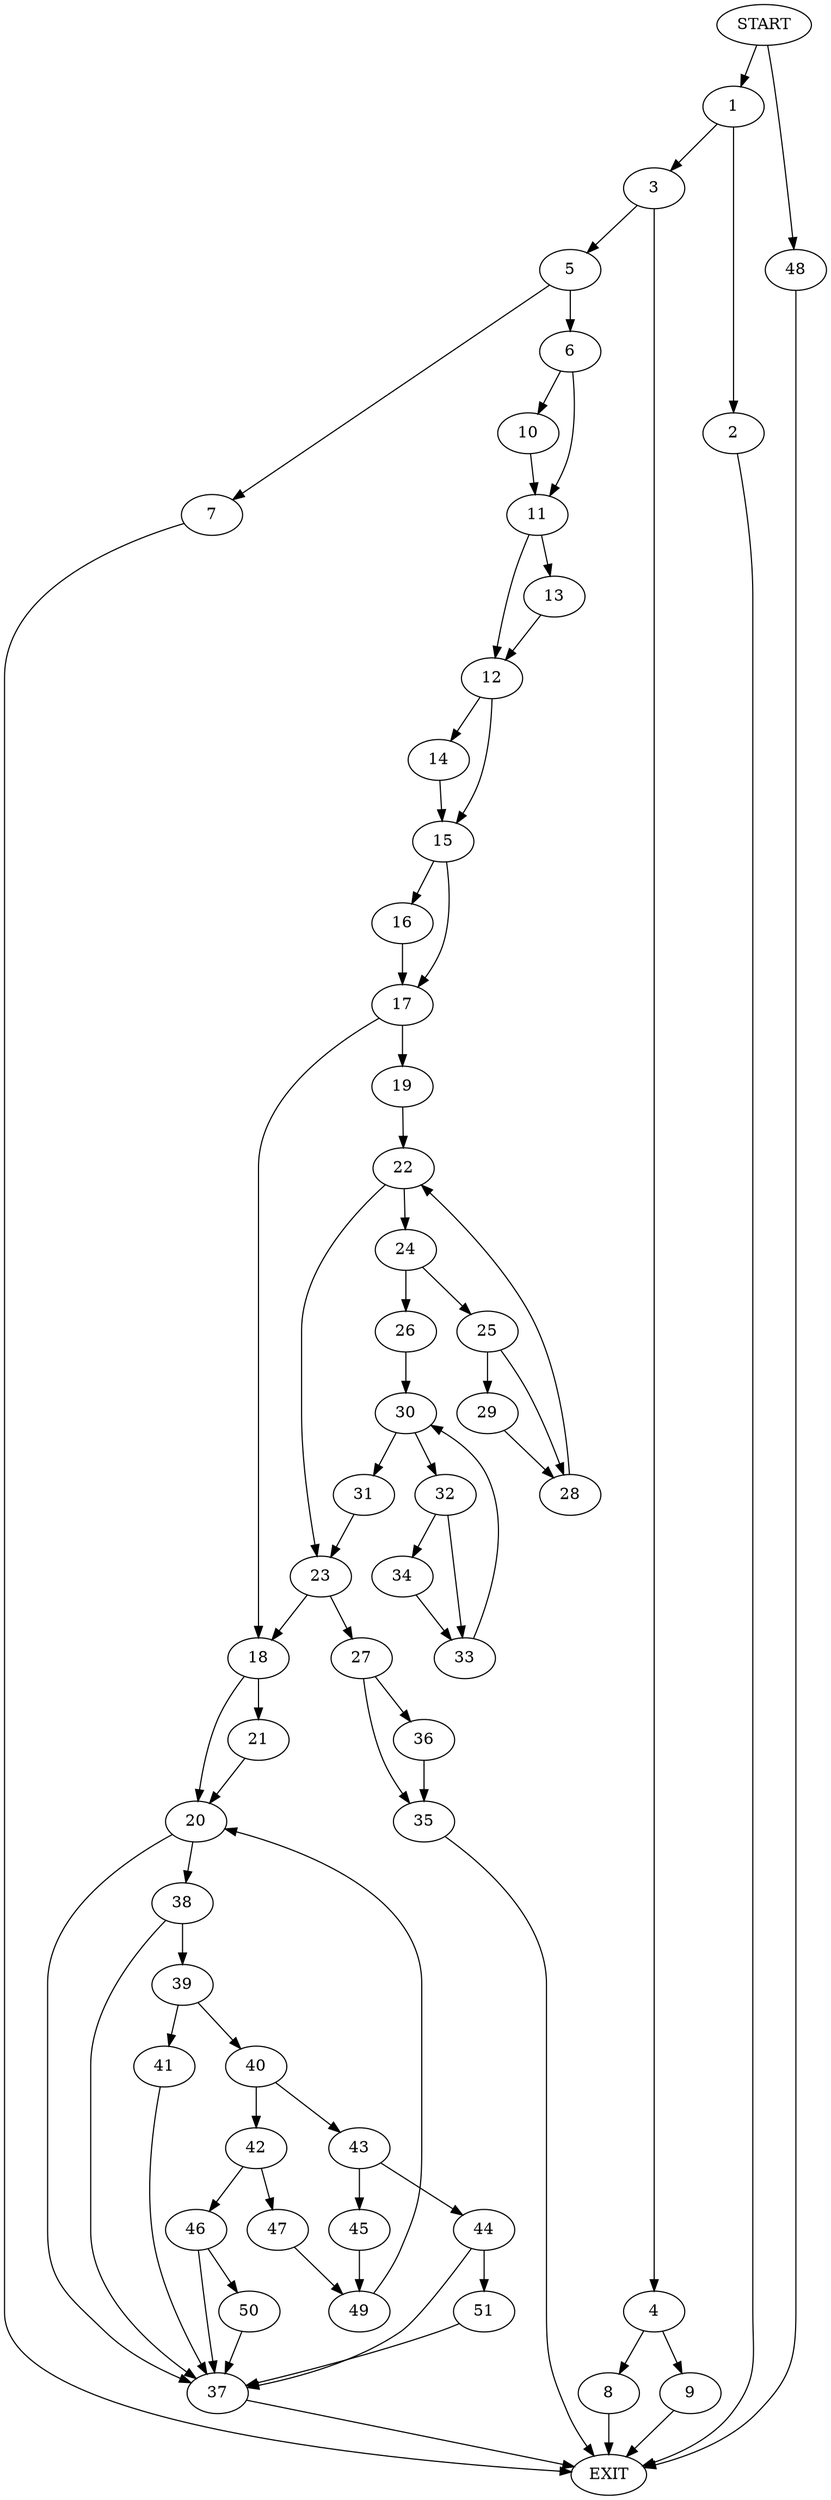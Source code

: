 digraph {
0 [label="START"]
52 [label="EXIT"]
0 -> 1
1 -> 2
1 -> 3
2 -> 52
3 -> 4
3 -> 5
5 -> 6
5 -> 7
4 -> 8
4 -> 9
8 -> 52
9 -> 52
7 -> 52
6 -> 10
6 -> 11
10 -> 11
11 -> 12
11 -> 13
12 -> 14
12 -> 15
13 -> 12
14 -> 15
15 -> 16
15 -> 17
17 -> 18
17 -> 19
16 -> 17
18 -> 20
18 -> 21
19 -> 22
22 -> 23
22 -> 24
24 -> 25
24 -> 26
23 -> 18
23 -> 27
25 -> 28
25 -> 29
26 -> 30
29 -> 28
28 -> 22
30 -> 31
30 -> 32
32 -> 33
32 -> 34
31 -> 23
34 -> 33
33 -> 30
27 -> 35
27 -> 36
35 -> 52
36 -> 35
21 -> 20
20 -> 37
20 -> 38
38 -> 37
38 -> 39
37 -> 52
39 -> 40
39 -> 41
40 -> 42
40 -> 43
41 -> 37
43 -> 44
43 -> 45
42 -> 46
42 -> 47
0 -> 48
48 -> 52
47 -> 49
46 -> 37
46 -> 50
50 -> 37
49 -> 20
44 -> 51
44 -> 37
45 -> 49
51 -> 37
}
